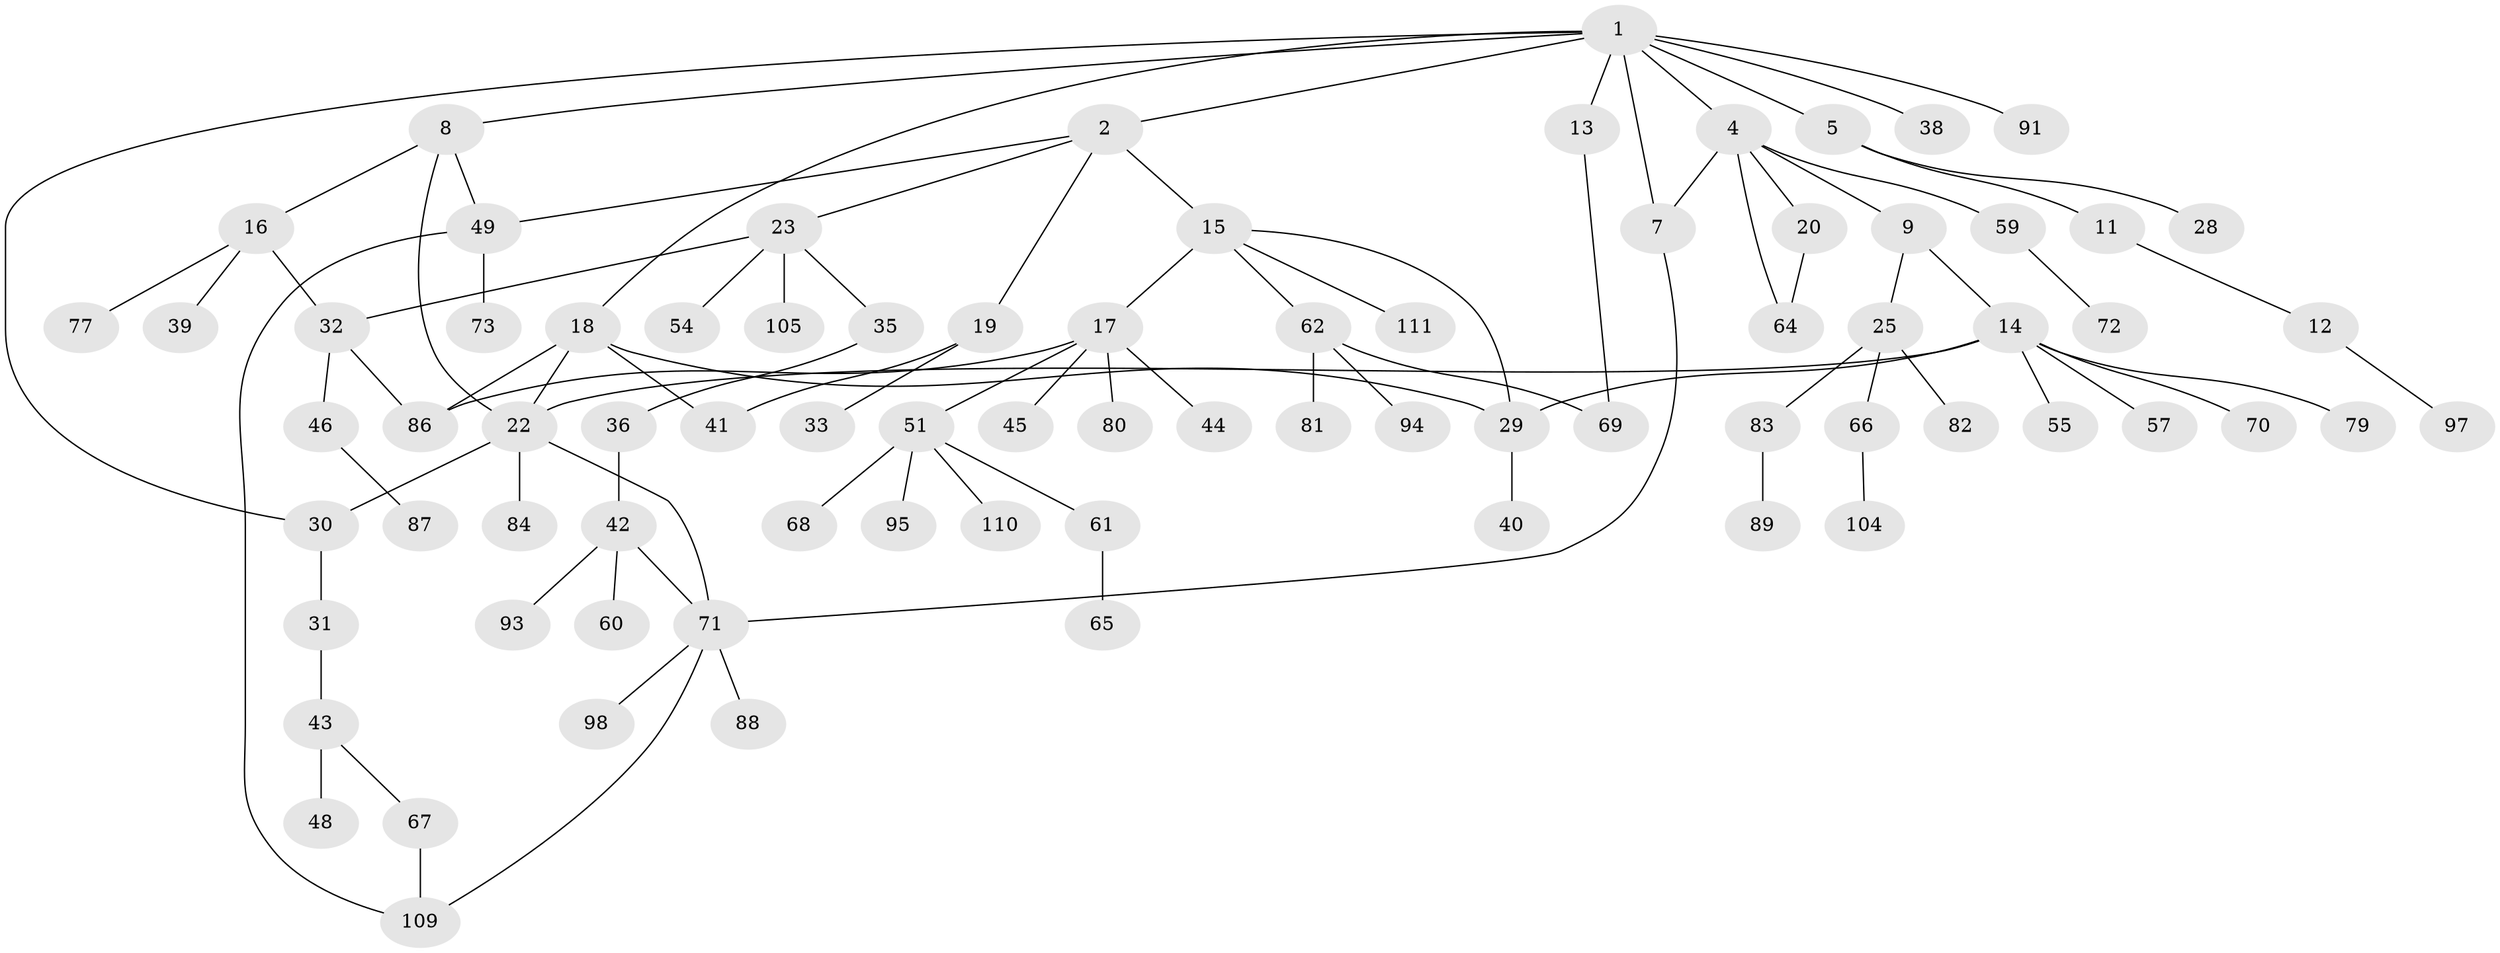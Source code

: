 // original degree distribution, {7: 0.017543859649122806, 5: 0.06140350877192982, 6: 0.02631578947368421, 4: 0.09649122807017543, 2: 0.24561403508771928, 3: 0.14912280701754385, 1: 0.40350877192982454}
// Generated by graph-tools (version 1.1) at 2025/10/02/27/25 16:10:54]
// undirected, 79 vertices, 95 edges
graph export_dot {
graph [start="1"]
  node [color=gray90,style=filled];
  1 [super="+3"];
  2 [super="+10"];
  4 [super="+6"];
  5 [super="+114"];
  7 [super="+74"];
  8 [super="+27"];
  9;
  11;
  12;
  13;
  14 [super="+63"];
  15 [super="+24"];
  16 [super="+34"];
  17 [super="+21"];
  18 [super="+37"];
  19 [super="+85"];
  20 [super="+102"];
  22 [super="+52"];
  23 [super="+78"];
  25 [super="+26"];
  28;
  29 [super="+90"];
  30 [super="+92"];
  31 [super="+100"];
  32 [super="+50"];
  33;
  35 [super="+53"];
  36 [super="+101"];
  38;
  39;
  40;
  41;
  42;
  43;
  44 [super="+112"];
  45;
  46 [super="+47"];
  48 [super="+58"];
  49 [super="+56"];
  51 [super="+103"];
  54;
  55;
  57;
  59;
  60 [super="+107"];
  61;
  62 [super="+75"];
  64;
  65;
  66 [super="+113"];
  67 [super="+96"];
  68;
  69;
  70 [super="+108"];
  71 [super="+76"];
  72 [super="+99"];
  73;
  77;
  79;
  80;
  81;
  82;
  83;
  84;
  86 [super="+106"];
  87;
  88;
  89;
  91;
  93;
  94;
  95;
  97;
  98;
  104;
  105;
  109;
  110;
  111;
  1 -- 2;
  1 -- 5;
  1 -- 8;
  1 -- 13;
  1 -- 38;
  1 -- 18;
  1 -- 4;
  1 -- 91;
  1 -- 30;
  1 -- 7;
  2 -- 15 [weight=2];
  2 -- 19;
  2 -- 23;
  2 -- 49;
  4 -- 7;
  4 -- 9;
  4 -- 20;
  4 -- 64;
  4 -- 59;
  5 -- 11;
  5 -- 28;
  7 -- 71;
  8 -- 16;
  8 -- 22;
  8 -- 49;
  9 -- 14;
  9 -- 25;
  11 -- 12;
  12 -- 97;
  13 -- 69;
  14 -- 22;
  14 -- 55;
  14 -- 57;
  14 -- 70;
  14 -- 29;
  14 -- 79;
  15 -- 17;
  15 -- 29;
  15 -- 111;
  15 -- 62;
  16 -- 32;
  16 -- 77;
  16 -- 39;
  17 -- 44;
  17 -- 80;
  17 -- 86;
  17 -- 51;
  17 -- 45;
  18 -- 41;
  18 -- 86;
  18 -- 29;
  18 -- 22;
  19 -- 33;
  19 -- 41;
  20 -- 64;
  22 -- 84;
  22 -- 71;
  22 -- 30;
  23 -- 35;
  23 -- 54;
  23 -- 105;
  23 -- 32;
  25 -- 66;
  25 -- 82;
  25 -- 83;
  29 -- 40;
  30 -- 31;
  31 -- 43;
  32 -- 46;
  32 -- 86;
  35 -- 36 [weight=2];
  36 -- 42;
  42 -- 60;
  42 -- 93;
  42 -- 71;
  43 -- 48;
  43 -- 67;
  46 -- 87;
  49 -- 73;
  49 -- 109;
  51 -- 61;
  51 -- 68;
  51 -- 95;
  51 -- 110;
  59 -- 72;
  61 -- 65;
  62 -- 81;
  62 -- 94;
  62 -- 69;
  66 -- 104;
  67 -- 109;
  71 -- 109;
  71 -- 88;
  71 -- 98;
  83 -- 89;
}
